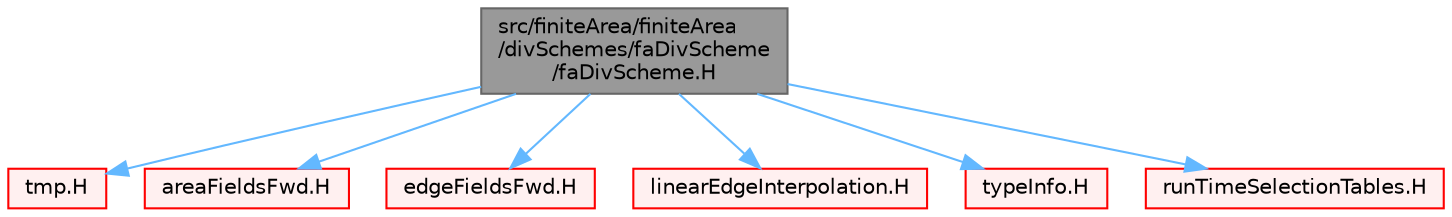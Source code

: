 digraph "src/finiteArea/finiteArea/divSchemes/faDivScheme/faDivScheme.H"
{
 // LATEX_PDF_SIZE
  bgcolor="transparent";
  edge [fontname=Helvetica,fontsize=10,labelfontname=Helvetica,labelfontsize=10];
  node [fontname=Helvetica,fontsize=10,shape=box,height=0.2,width=0.4];
  Node1 [id="Node000001",label="src/finiteArea/finiteArea\l/divSchemes/faDivScheme\l/faDivScheme.H",height=0.2,width=0.4,color="gray40", fillcolor="grey60", style="filled", fontcolor="black",tooltip=" "];
  Node1 -> Node2 [id="edge1_Node000001_Node000002",color="steelblue1",style="solid",tooltip=" "];
  Node2 [id="Node000002",label="tmp.H",height=0.2,width=0.4,color="red", fillcolor="#FFF0F0", style="filled",URL="$tmp_8H.html",tooltip=" "];
  Node1 -> Node75 [id="edge2_Node000001_Node000075",color="steelblue1",style="solid",tooltip=" "];
  Node75 [id="Node000075",label="areaFieldsFwd.H",height=0.2,width=0.4,color="red", fillcolor="#FFF0F0", style="filled",URL="$areaFieldsFwd_8H.html",tooltip="Forwards and collection of common area field types."];
  Node1 -> Node131 [id="edge3_Node000001_Node000131",color="steelblue1",style="solid",tooltip=" "];
  Node131 [id="Node000131",label="edgeFieldsFwd.H",height=0.2,width=0.4,color="red", fillcolor="#FFF0F0", style="filled",URL="$edgeFieldsFwd_8H.html",tooltip="Forwards for edge field types."];
  Node1 -> Node132 [id="edge4_Node000001_Node000132",color="steelblue1",style="solid",tooltip=" "];
  Node132 [id="Node000132",label="linearEdgeInterpolation.H",height=0.2,width=0.4,color="red", fillcolor="#FFF0F0", style="filled",URL="$linearEdgeInterpolation_8H.html",tooltip=" "];
  Node1 -> Node134 [id="edge5_Node000001_Node000134",color="steelblue1",style="solid",tooltip=" "];
  Node134 [id="Node000134",label="typeInfo.H",height=0.2,width=0.4,color="red", fillcolor="#FFF0F0", style="filled",URL="$typeInfo_8H.html",tooltip=" "];
  Node1 -> Node139 [id="edge6_Node000001_Node000139",color="steelblue1",style="solid",tooltip=" "];
  Node139 [id="Node000139",label="runTimeSelectionTables.H",height=0.2,width=0.4,color="red", fillcolor="#FFF0F0", style="filled",URL="$runTimeSelectionTables_8H.html",tooltip="Macros to ease declaration of run-time selection tables."];
}
